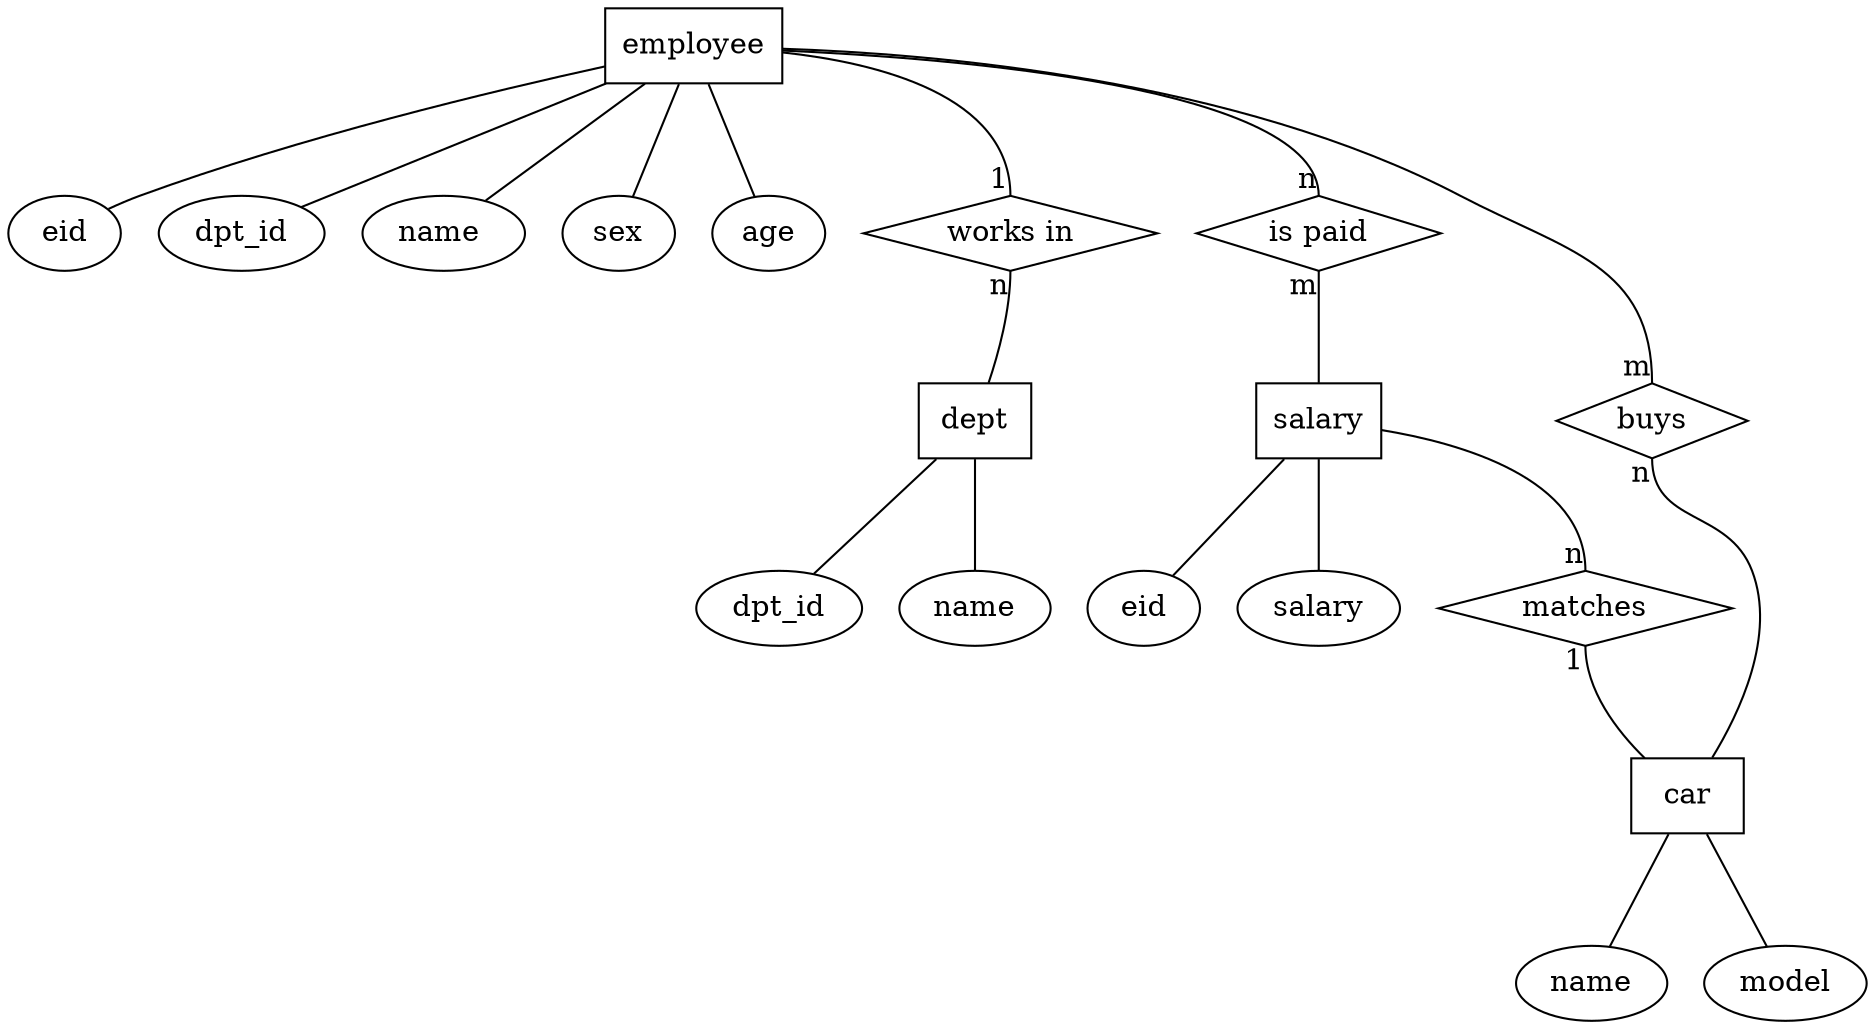 graph main {
    ranksep=0.75;
    rankdir=TB;
    layout=dot;
    constraint=true;
    
subgraph "employee" {
node [shape=oval]
"employee_employee000" [label="employee",shape=box];
"employee_eid001" [label="eid"];
"employee_dpt_id002" [label="dpt_id"];
"employee_name 003" [label="name "];
"employee_sex004" [label="sex"];
"employee_age005" [label="age"];
"employee_employee000" -- "employee_eid001";
"employee_employee000" -- "employee_dpt_id002";
"employee_employee000" -- "employee_name 003";
"employee_employee000" -- "employee_sex004";
"employee_employee000" -- "employee_age005";
}

subgraph "car" {
node [shape=oval]
"car_car000" [label="car",shape=box];
"car_name001" [label="name"];
"car_model002" [label="model"];
"car_car000" -- "car_name001";
"car_car000" -- "car_model002";
}

subgraph "salary" {
node [shape=oval]
"salary_salary000" [label="salary",shape=box];
"salary_eid001" [label="eid"];
"salary_salary002" [label="salary"];
"salary_salary000" -- "salary_eid001";
"salary_salary000" -- "salary_salary002";
}

subgraph "dept" {
node [shape=oval]
"dept_dept000" [label="dept",shape=box];
"dept_dpt_id001" [label="dpt_id"];
"dept_name002" [label="name"];
"dept_dept000" -- "dept_dpt_id001";
"dept_dept000" -- "dept_name002";
}

rel0 [label="works in", shape=diamond];
"employee_employee000" -- rel0 [headport=n,headlabel=1];
rel0 -- "dept_dept000" [tailport=s,taillabel=n];

rel1 [label="is paid", shape=diamond];
"employee_employee000" -- rel1 [headport=n,headlabel=n];
rel1 -- "salary_salary000" [tailport=s,taillabel=m];

rel2 [label="buys", shape=diamond];
"employee_employee000" -- rel2 [headport=n,headlabel=m];
rel2 -- "car_car000" [tailport=s,taillabel=n];

rel3 [label="matches", shape=diamond];
"salary_salary000" -- rel3 [headport=n,headlabel=n];
rel3 -- "car_car000" [tailport=s,taillabel=1];
}
